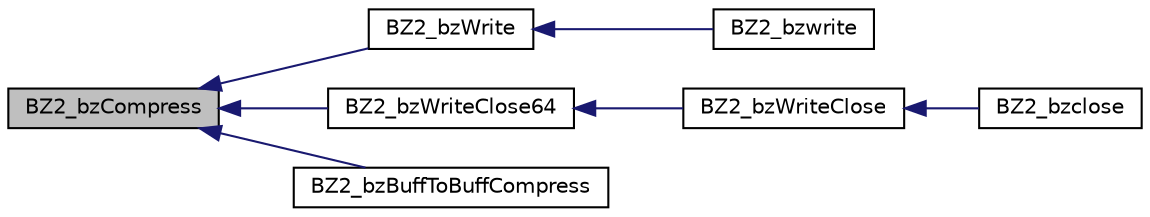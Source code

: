 digraph G
{
  edge [fontname="Helvetica",fontsize="10",labelfontname="Helvetica",labelfontsize="10"];
  node [fontname="Helvetica",fontsize="10",shape=record];
  rankdir="LR";
  Node1 [label="BZ2_bzCompress",height=0.2,width=0.4,color="black", fillcolor="grey75", style="filled" fontcolor="black"];
  Node1 -> Node2 [dir="back",color="midnightblue",fontsize="10",style="solid",fontname="Helvetica"];
  Node2 [label="BZ2_bzWrite",height=0.2,width=0.4,color="black", fillcolor="white", style="filled",URL="$bzlib_8h.html#ac0ee27cad70465618cdaac4dba76d32e"];
  Node2 -> Node3 [dir="back",color="midnightblue",fontsize="10",style="solid",fontname="Helvetica"];
  Node3 [label="BZ2_bzwrite",height=0.2,width=0.4,color="black", fillcolor="white", style="filled",URL="$bzlib_8h.html#aca6d8ba5da54603ea808baa90529af2e"];
  Node1 -> Node4 [dir="back",color="midnightblue",fontsize="10",style="solid",fontname="Helvetica"];
  Node4 [label="BZ2_bzWriteClose64",height=0.2,width=0.4,color="black", fillcolor="white", style="filled",URL="$bzlib_8h.html#aa8f11aea0c222e2f019ec3fdf1c70bcc"];
  Node4 -> Node5 [dir="back",color="midnightblue",fontsize="10",style="solid",fontname="Helvetica"];
  Node5 [label="BZ2_bzWriteClose",height=0.2,width=0.4,color="black", fillcolor="white", style="filled",URL="$bzlib_8h.html#a965bb896f11b4e0103ff252049723ee7"];
  Node5 -> Node6 [dir="back",color="midnightblue",fontsize="10",style="solid",fontname="Helvetica"];
  Node6 [label="BZ2_bzclose",height=0.2,width=0.4,color="black", fillcolor="white", style="filled",URL="$bzlib_8h.html#a62cfd6641b39114695baa90fe5ef2d25"];
  Node1 -> Node7 [dir="back",color="midnightblue",fontsize="10",style="solid",fontname="Helvetica"];
  Node7 [label="BZ2_bzBuffToBuffCompress",height=0.2,width=0.4,color="black", fillcolor="white", style="filled",URL="$bzlib_8h.html#adceecf16fb855f77c7555e78527d2d89"];
}
